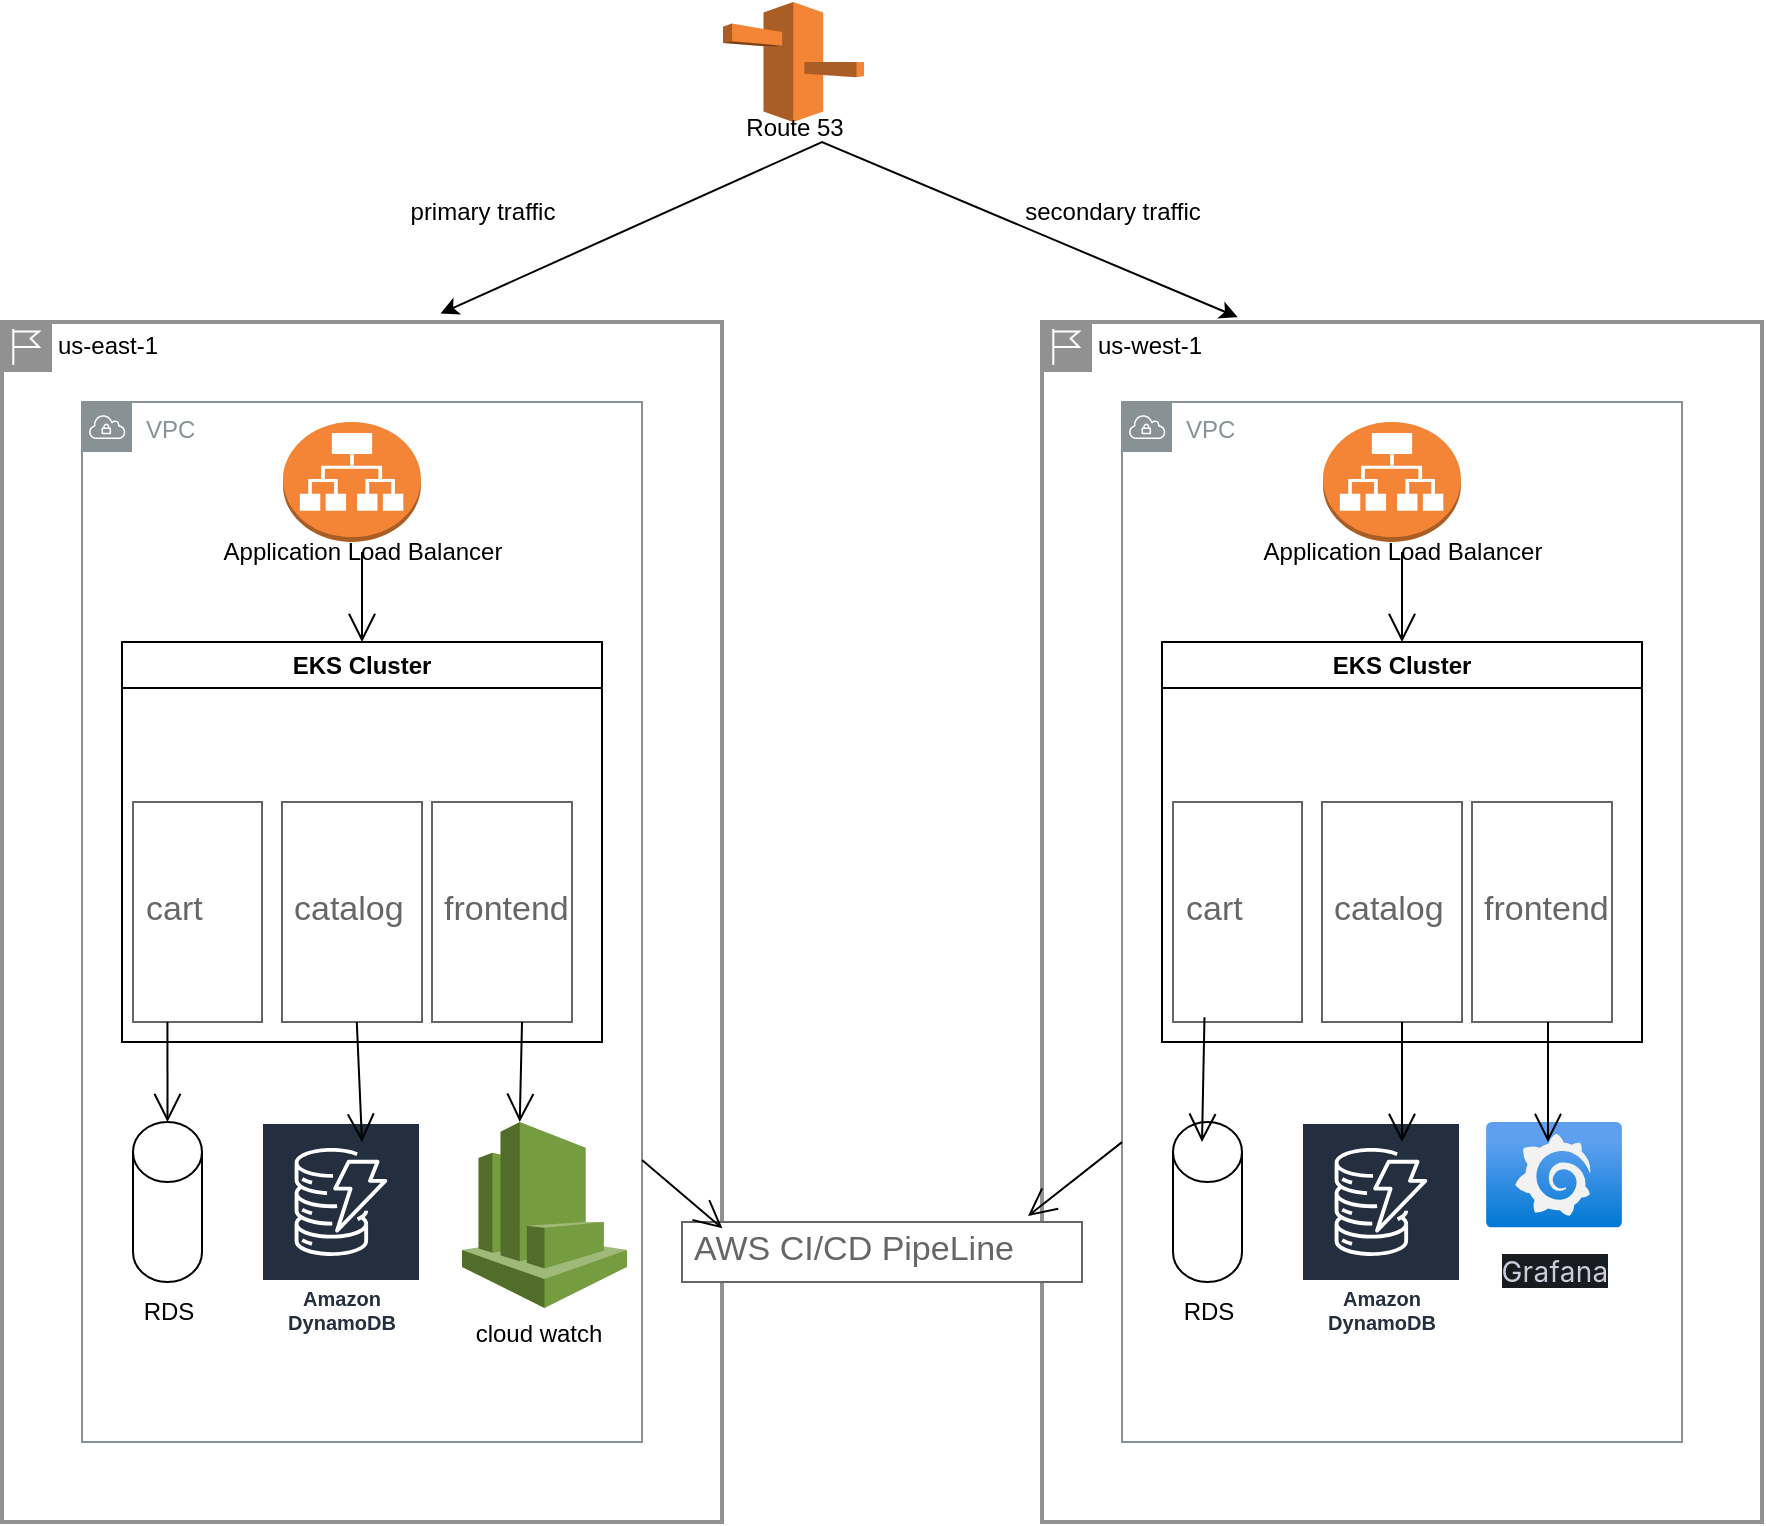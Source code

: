 <mxfile version="27.1.6">
  <diagram name="Page-1" id="2rx6WTDFaQgghOCRXn6q">
    <mxGraphModel dx="1209" dy="694" grid="1" gridSize="10" guides="1" tooltips="1" connect="1" arrows="0" fold="1" page="1" pageScale="1" pageWidth="850" pageHeight="1100" math="0" shadow="0">
      <root>
        <mxCell id="0" />
        <mxCell id="1" parent="0" />
        <mxCell id="b3ZIfT8mvDuDjjdAL1LH-1" value="" style="outlineConnect=0;dashed=0;verticalLabelPosition=bottom;verticalAlign=top;align=center;html=1;shape=mxgraph.aws3.route_53;fillColor=#F58536;gradientColor=none;" vertex="1" parent="1">
          <mxGeometry x="400.5" width="70.5" height="60" as="geometry" />
        </mxCell>
        <mxCell id="b3ZIfT8mvDuDjjdAL1LH-2" value="" style="endArrow=classic;startArrow=classic;html=1;rounded=0;exitX=0.609;exitY=-0.007;exitDx=0;exitDy=0;exitPerimeter=0;entryX=0.383;entryY=-0.004;entryDx=0;entryDy=0;entryPerimeter=0;" edge="1" parent="1" source="b3ZIfT8mvDuDjjdAL1LH-5">
          <mxGeometry width="50" height="50" relative="1" as="geometry">
            <mxPoint x="260" y="150" as="sourcePoint" />
            <mxPoint x="657.88" y="157.6" as="targetPoint" />
            <Array as="points">
              <mxPoint x="450" y="70" />
            </Array>
          </mxGeometry>
        </mxCell>
        <mxCell id="b3ZIfT8mvDuDjjdAL1LH-5" value="us-east-1" style="shape=mxgraph.ibm.box;prType=region;fontStyle=0;verticalAlign=top;align=left;spacingLeft=32;spacingTop=4;fillColor=none;rounded=0;whiteSpace=wrap;html=1;strokeColor=#919191;strokeWidth=2;dashed=0;container=1;spacing=-4;collapsible=0;expand=0;recursiveResize=0;" vertex="1" parent="1">
          <mxGeometry x="40" y="160" width="360" height="600" as="geometry" />
        </mxCell>
        <mxCell id="b3ZIfT8mvDuDjjdAL1LH-10" value="VPC" style="sketch=0;outlineConnect=0;gradientColor=none;html=1;whiteSpace=wrap;fontSize=12;fontStyle=0;shape=mxgraph.aws4.group;grIcon=mxgraph.aws4.group_vpc;strokeColor=#879196;fillColor=none;verticalAlign=top;align=left;spacingLeft=30;fontColor=#879196;dashed=0;" vertex="1" parent="b3ZIfT8mvDuDjjdAL1LH-5">
          <mxGeometry x="40" y="40" width="280" height="520" as="geometry" />
        </mxCell>
        <mxCell id="b3ZIfT8mvDuDjjdAL1LH-12" value="" style="outlineConnect=0;dashed=0;verticalLabelPosition=bottom;verticalAlign=top;align=center;html=1;shape=mxgraph.aws3.application_load_balancer;fillColor=#F58536;gradientColor=none;" vertex="1" parent="b3ZIfT8mvDuDjjdAL1LH-5">
          <mxGeometry x="140.5" y="50" width="69" height="60" as="geometry" />
        </mxCell>
        <mxCell id="b3ZIfT8mvDuDjjdAL1LH-19" value="EKS Cluster" style="swimlane;whiteSpace=wrap;html=1;" vertex="1" parent="b3ZIfT8mvDuDjjdAL1LH-5">
          <mxGeometry x="60" y="160" width="240" height="200" as="geometry" />
        </mxCell>
        <mxCell id="b3ZIfT8mvDuDjjdAL1LH-27" value="catalog" style="strokeWidth=1;shadow=0;dashed=0;align=center;html=1;shape=mxgraph.mockup.text.textBox;fontColor=#666666;align=left;fontSize=17;spacingLeft=4;spacingTop=-3;whiteSpace=wrap;strokeColor=#666666;mainText=" vertex="1" parent="b3ZIfT8mvDuDjjdAL1LH-19">
          <mxGeometry x="80" y="80" width="70" height="110" as="geometry" />
        </mxCell>
        <mxCell id="b3ZIfT8mvDuDjjdAL1LH-53" value="frontend" style="strokeWidth=1;shadow=0;dashed=0;align=center;html=1;shape=mxgraph.mockup.text.textBox;fontColor=#666666;align=left;fontSize=17;spacingLeft=4;spacingTop=-3;whiteSpace=wrap;strokeColor=#666666;mainText=" vertex="1" parent="b3ZIfT8mvDuDjjdAL1LH-19">
          <mxGeometry x="155" y="80" width="70" height="110" as="geometry" />
        </mxCell>
        <mxCell id="b3ZIfT8mvDuDjjdAL1LH-36" value="Amazon DynamoDB" style="sketch=0;outlineConnect=0;fontColor=#232F3E;gradientColor=none;strokeColor=#ffffff;fillColor=#232F3E;dashed=0;verticalLabelPosition=middle;verticalAlign=bottom;align=center;html=1;whiteSpace=wrap;fontSize=10;fontStyle=1;spacing=3;shape=mxgraph.aws4.productIcon;prIcon=mxgraph.aws4.dynamodb;" vertex="1" parent="b3ZIfT8mvDuDjjdAL1LH-5">
          <mxGeometry x="129.5" y="400" width="80" height="110" as="geometry" />
        </mxCell>
        <mxCell id="b3ZIfT8mvDuDjjdAL1LH-37" value="" style="shape=cylinder3;whiteSpace=wrap;html=1;boundedLbl=1;backgroundOutline=1;size=15;" vertex="1" parent="b3ZIfT8mvDuDjjdAL1LH-5">
          <mxGeometry x="65.5" y="400" width="34.5" height="80" as="geometry" />
        </mxCell>
        <mxCell id="b3ZIfT8mvDuDjjdAL1LH-38" value="RDS" style="text;html=1;align=center;verticalAlign=middle;resizable=0;points=[];autosize=1;strokeColor=none;fillColor=none;" vertex="1" parent="b3ZIfT8mvDuDjjdAL1LH-5">
          <mxGeometry x="57.75" y="480" width="50" height="30" as="geometry" />
        </mxCell>
        <mxCell id="b3ZIfT8mvDuDjjdAL1LH-32" value="cart" style="strokeWidth=1;shadow=0;dashed=0;align=center;html=1;shape=mxgraph.mockup.text.textBox;fontColor=#666666;align=left;fontSize=17;spacingLeft=4;spacingTop=-3;whiteSpace=wrap;strokeColor=#666666;mainText=" vertex="1" parent="b3ZIfT8mvDuDjjdAL1LH-5">
          <mxGeometry x="65.5" y="240" width="64.5" height="110" as="geometry" />
        </mxCell>
        <mxCell id="b3ZIfT8mvDuDjjdAL1LH-57" value="" style="outlineConnect=0;dashed=0;verticalLabelPosition=bottom;verticalAlign=top;align=center;html=1;shape=mxgraph.aws3.cloudwatch;fillColor=#759C3E;gradientColor=none;" vertex="1" parent="b3ZIfT8mvDuDjjdAL1LH-5">
          <mxGeometry x="230" y="400" width="82.5" height="93" as="geometry" />
        </mxCell>
        <mxCell id="b3ZIfT8mvDuDjjdAL1LH-58" value="cloud watch&lt;div&gt;&lt;br&gt;&lt;/div&gt;" style="text;html=1;align=center;verticalAlign=middle;resizable=0;points=[];autosize=1;strokeColor=none;fillColor=none;" vertex="1" parent="b3ZIfT8mvDuDjjdAL1LH-5">
          <mxGeometry x="222.5" y="493" width="90" height="40" as="geometry" />
        </mxCell>
        <mxCell id="b3ZIfT8mvDuDjjdAL1LH-73" value="Application Load Balancer" style="text;html=1;align=center;verticalAlign=middle;resizable=0;points=[];autosize=1;strokeColor=none;fillColor=none;" vertex="1" parent="b3ZIfT8mvDuDjjdAL1LH-5">
          <mxGeometry x="100" y="100" width="160" height="30" as="geometry" />
        </mxCell>
        <mxCell id="b3ZIfT8mvDuDjjdAL1LH-75" value="" style="endArrow=open;endFill=1;endSize=12;html=1;rounded=0;entryX=0.5;entryY=0;entryDx=0;entryDy=0;" edge="1" parent="b3ZIfT8mvDuDjjdAL1LH-5" target="b3ZIfT8mvDuDjjdAL1LH-19">
          <mxGeometry width="160" relative="1" as="geometry">
            <mxPoint x="180" y="115" as="sourcePoint" />
            <mxPoint x="530" y="260" as="targetPoint" />
          </mxGeometry>
        </mxCell>
        <mxCell id="b3ZIfT8mvDuDjjdAL1LH-93" value="" style="endArrow=open;endFill=1;endSize=12;html=1;rounded=0;entryX=0.5;entryY=0;entryDx=0;entryDy=0;entryPerimeter=0;exitX=0.267;exitY=1;exitDx=0;exitDy=0;exitPerimeter=0;" edge="1" parent="b3ZIfT8mvDuDjjdAL1LH-5" source="b3ZIfT8mvDuDjjdAL1LH-32" target="b3ZIfT8mvDuDjjdAL1LH-37">
          <mxGeometry width="160" relative="1" as="geometry">
            <mxPoint x="83" y="360" as="sourcePoint" />
            <mxPoint x="530" y="410" as="targetPoint" />
          </mxGeometry>
        </mxCell>
        <mxCell id="b3ZIfT8mvDuDjjdAL1LH-95" value="" style="endArrow=open;endFill=1;endSize=12;html=1;rounded=0;exitX=0.643;exitY=1;exitDx=0;exitDy=0;exitPerimeter=0;entryX=0.35;entryY=0;entryDx=0;entryDy=0;entryPerimeter=0;" edge="1" parent="b3ZIfT8mvDuDjjdAL1LH-5" source="b3ZIfT8mvDuDjjdAL1LH-53" target="b3ZIfT8mvDuDjjdAL1LH-57">
          <mxGeometry width="160" relative="1" as="geometry">
            <mxPoint x="260" y="360" as="sourcePoint" />
            <mxPoint x="280" y="420" as="targetPoint" />
          </mxGeometry>
        </mxCell>
        <mxCell id="b3ZIfT8mvDuDjjdAL1LH-7" value="primary traffic" style="text;html=1;align=center;verticalAlign=middle;resizable=0;points=[];autosize=1;strokeColor=none;fillColor=none;" vertex="1" parent="1">
          <mxGeometry x="230" y="90" width="100" height="30" as="geometry" />
        </mxCell>
        <mxCell id="b3ZIfT8mvDuDjjdAL1LH-8" value="secondary traffic" style="text;html=1;align=center;verticalAlign=middle;resizable=0;points=[];autosize=1;strokeColor=none;fillColor=none;" vertex="1" parent="1">
          <mxGeometry x="540" y="90" width="110" height="30" as="geometry" />
        </mxCell>
        <mxCell id="b3ZIfT8mvDuDjjdAL1LH-9" value="Route 53&lt;div&gt;&lt;br&gt;&lt;/div&gt;" style="text;html=1;align=center;verticalAlign=middle;resizable=0;points=[];autosize=1;strokeColor=none;fillColor=none;" vertex="1" parent="1">
          <mxGeometry x="401" y="50" width="70" height="40" as="geometry" />
        </mxCell>
        <mxCell id="b3ZIfT8mvDuDjjdAL1LH-60" value="us-west-1" style="shape=mxgraph.ibm.box;prType=region;fontStyle=0;verticalAlign=top;align=left;spacingLeft=32;spacingTop=4;fillColor=none;rounded=0;whiteSpace=wrap;html=1;strokeColor=#919191;strokeWidth=2;dashed=0;container=1;spacing=-4;collapsible=0;expand=0;recursiveResize=0;" vertex="1" parent="1">
          <mxGeometry x="560" y="160" width="360" height="600" as="geometry" />
        </mxCell>
        <mxCell id="b3ZIfT8mvDuDjjdAL1LH-61" value="VPC" style="sketch=0;outlineConnect=0;gradientColor=none;html=1;whiteSpace=wrap;fontSize=12;fontStyle=0;shape=mxgraph.aws4.group;grIcon=mxgraph.aws4.group_vpc;strokeColor=#879196;fillColor=none;verticalAlign=top;align=left;spacingLeft=30;fontColor=#879196;dashed=0;" vertex="1" parent="b3ZIfT8mvDuDjjdAL1LH-60">
          <mxGeometry x="40" y="40" width="280" height="520" as="geometry" />
        </mxCell>
        <mxCell id="b3ZIfT8mvDuDjjdAL1LH-62" value="" style="outlineConnect=0;dashed=0;verticalLabelPosition=bottom;verticalAlign=top;align=center;html=1;shape=mxgraph.aws3.application_load_balancer;fillColor=#F58536;gradientColor=none;" vertex="1" parent="b3ZIfT8mvDuDjjdAL1LH-60">
          <mxGeometry x="140.5" y="50" width="69" height="60" as="geometry" />
        </mxCell>
        <mxCell id="b3ZIfT8mvDuDjjdAL1LH-63" value="EKS Cluster" style="swimlane;whiteSpace=wrap;html=1;" vertex="1" parent="b3ZIfT8mvDuDjjdAL1LH-60">
          <mxGeometry x="60" y="160" width="240" height="200" as="geometry" />
        </mxCell>
        <mxCell id="b3ZIfT8mvDuDjjdAL1LH-64" value="catalog" style="strokeWidth=1;shadow=0;dashed=0;align=center;html=1;shape=mxgraph.mockup.text.textBox;fontColor=#666666;align=left;fontSize=17;spacingLeft=4;spacingTop=-3;whiteSpace=wrap;strokeColor=#666666;mainText=" vertex="1" parent="b3ZIfT8mvDuDjjdAL1LH-63">
          <mxGeometry x="80" y="80" width="70" height="110" as="geometry" />
        </mxCell>
        <mxCell id="b3ZIfT8mvDuDjjdAL1LH-65" value="frontend" style="strokeWidth=1;shadow=0;dashed=0;align=center;html=1;shape=mxgraph.mockup.text.textBox;fontColor=#666666;align=left;fontSize=17;spacingLeft=4;spacingTop=-3;whiteSpace=wrap;strokeColor=#666666;mainText=" vertex="1" parent="b3ZIfT8mvDuDjjdAL1LH-63">
          <mxGeometry x="155" y="80" width="70" height="110" as="geometry" />
        </mxCell>
        <mxCell id="b3ZIfT8mvDuDjjdAL1LH-66" value="Amazon DynamoDB" style="sketch=0;outlineConnect=0;fontColor=#232F3E;gradientColor=none;strokeColor=#ffffff;fillColor=#232F3E;dashed=0;verticalLabelPosition=middle;verticalAlign=bottom;align=center;html=1;whiteSpace=wrap;fontSize=10;fontStyle=1;spacing=3;shape=mxgraph.aws4.productIcon;prIcon=mxgraph.aws4.dynamodb;" vertex="1" parent="b3ZIfT8mvDuDjjdAL1LH-60">
          <mxGeometry x="129.5" y="400" width="80" height="110" as="geometry" />
        </mxCell>
        <mxCell id="b3ZIfT8mvDuDjjdAL1LH-67" value="" style="shape=cylinder3;whiteSpace=wrap;html=1;boundedLbl=1;backgroundOutline=1;size=15;" vertex="1" parent="b3ZIfT8mvDuDjjdAL1LH-60">
          <mxGeometry x="65.5" y="400" width="34.5" height="80" as="geometry" />
        </mxCell>
        <mxCell id="b3ZIfT8mvDuDjjdAL1LH-68" value="RDS" style="text;html=1;align=center;verticalAlign=middle;resizable=0;points=[];autosize=1;strokeColor=none;fillColor=none;" vertex="1" parent="b3ZIfT8mvDuDjjdAL1LH-60">
          <mxGeometry x="57.75" y="480" width="50" height="30" as="geometry" />
        </mxCell>
        <mxCell id="b3ZIfT8mvDuDjjdAL1LH-69" value="cart" style="strokeWidth=1;shadow=0;dashed=0;align=center;html=1;shape=mxgraph.mockup.text.textBox;fontColor=#666666;align=left;fontSize=17;spacingLeft=4;spacingTop=-3;whiteSpace=wrap;strokeColor=#666666;mainText=" vertex="1" parent="b3ZIfT8mvDuDjjdAL1LH-60">
          <mxGeometry x="65.5" y="240" width="64.5" height="110" as="geometry" />
        </mxCell>
        <mxCell id="b3ZIfT8mvDuDjjdAL1LH-71" value="&lt;span style=&quot;color: rgb(204, 204, 220); font-family: Inter, Helvetica, Arial, sans-serif; font-size: 14px; font-variant-ligatures: no-contextual; letter-spacing: 0.15px; text-align: start; background-color: rgb(24, 27, 31);&quot;&gt;Grafana&lt;/span&gt;" style="text;html=1;align=center;verticalAlign=middle;resizable=0;points=[];autosize=1;strokeColor=none;fillColor=none;" vertex="1" parent="b3ZIfT8mvDuDjjdAL1LH-60">
          <mxGeometry x="216" y="460" width="80" height="30" as="geometry" />
        </mxCell>
        <mxCell id="b3ZIfT8mvDuDjjdAL1LH-74" value="Application Load Balancer" style="text;html=1;align=center;verticalAlign=middle;resizable=0;points=[];autosize=1;strokeColor=none;fillColor=none;" vertex="1" parent="b3ZIfT8mvDuDjjdAL1LH-60">
          <mxGeometry x="100" y="100" width="160" height="30" as="geometry" />
        </mxCell>
        <mxCell id="b3ZIfT8mvDuDjjdAL1LH-79" value="" style="endArrow=open;endFill=1;endSize=12;html=1;rounded=0;entryX=0.5;entryY=0;entryDx=0;entryDy=0;" edge="1" parent="b3ZIfT8mvDuDjjdAL1LH-60" target="b3ZIfT8mvDuDjjdAL1LH-63">
          <mxGeometry width="160" relative="1" as="geometry">
            <mxPoint x="180" y="115" as="sourcePoint" />
            <mxPoint x="160" y="185" as="targetPoint" />
          </mxGeometry>
        </mxCell>
        <mxCell id="b3ZIfT8mvDuDjjdAL1LH-83" value="" style="image;aspect=fixed;html=1;points=[];align=center;fontSize=12;image=img/lib/azure2/other/Grafana.svg;" vertex="1" parent="b3ZIfT8mvDuDjjdAL1LH-60">
          <mxGeometry x="222" y="400" width="68" height="52.8" as="geometry" />
        </mxCell>
        <mxCell id="b3ZIfT8mvDuDjjdAL1LH-72" value="AWS CI/CD PipeLine" style="strokeWidth=1;shadow=0;dashed=0;align=center;html=1;shape=mxgraph.mockup.text.textBox;fontColor=#666666;align=left;fontSize=17;spacingLeft=4;spacingTop=-3;whiteSpace=wrap;strokeColor=#666666;mainText=" vertex="1" parent="1">
          <mxGeometry x="380" y="610" width="200" height="30" as="geometry" />
        </mxCell>
        <mxCell id="b3ZIfT8mvDuDjjdAL1LH-85" value="" style="endArrow=open;endFill=1;endSize=12;html=1;rounded=0;entryX=0.101;entryY=0.106;entryDx=0;entryDy=0;entryPerimeter=0;" edge="1" parent="1" source="b3ZIfT8mvDuDjjdAL1LH-10" target="b3ZIfT8mvDuDjjdAL1LH-72">
          <mxGeometry width="160" relative="1" as="geometry">
            <mxPoint x="410" y="420" as="sourcePoint" />
            <mxPoint x="570" y="420" as="targetPoint" />
            <Array as="points" />
          </mxGeometry>
        </mxCell>
        <mxCell id="b3ZIfT8mvDuDjjdAL1LH-86" value="" style="endArrow=open;endFill=1;endSize=12;html=1;rounded=0;entryX=0.865;entryY=-0.099;entryDx=0;entryDy=0;entryPerimeter=0;" edge="1" parent="1" source="b3ZIfT8mvDuDjjdAL1LH-61" target="b3ZIfT8mvDuDjjdAL1LH-72">
          <mxGeometry width="160" relative="1" as="geometry">
            <mxPoint x="550" y="590" as="sourcePoint" />
            <mxPoint x="590" y="624" as="targetPoint" />
            <Array as="points" />
          </mxGeometry>
        </mxCell>
        <mxCell id="b3ZIfT8mvDuDjjdAL1LH-94" value="" style="endArrow=open;endFill=1;endSize=12;html=1;rounded=0;" edge="1" parent="1" source="b3ZIfT8mvDuDjjdAL1LH-27">
          <mxGeometry width="160" relative="1" as="geometry">
            <mxPoint x="220" y="550" as="sourcePoint" />
            <mxPoint x="220" y="570" as="targetPoint" />
          </mxGeometry>
        </mxCell>
        <mxCell id="b3ZIfT8mvDuDjjdAL1LH-96" value="" style="endArrow=open;endFill=1;endSize=12;html=1;rounded=0;exitX=0.244;exitY=0.978;exitDx=0;exitDy=0;exitPerimeter=0;" edge="1" parent="1" source="b3ZIfT8mvDuDjjdAL1LH-69">
          <mxGeometry width="160" relative="1" as="geometry">
            <mxPoint x="640" y="540" as="sourcePoint" />
            <mxPoint x="640" y="570" as="targetPoint" />
          </mxGeometry>
        </mxCell>
        <mxCell id="b3ZIfT8mvDuDjjdAL1LH-97" value="" style="endArrow=open;endFill=1;endSize=12;html=1;rounded=0;" edge="1" parent="1">
          <mxGeometry width="160" relative="1" as="geometry">
            <mxPoint x="740" y="510" as="sourcePoint" />
            <mxPoint x="740" y="570" as="targetPoint" />
          </mxGeometry>
        </mxCell>
        <mxCell id="b3ZIfT8mvDuDjjdAL1LH-98" value="" style="endArrow=open;endFill=1;endSize=12;html=1;rounded=0;" edge="1" parent="1">
          <mxGeometry width="160" relative="1" as="geometry">
            <mxPoint x="813" y="510" as="sourcePoint" />
            <mxPoint x="813" y="570" as="targetPoint" />
          </mxGeometry>
        </mxCell>
      </root>
    </mxGraphModel>
  </diagram>
</mxfile>
